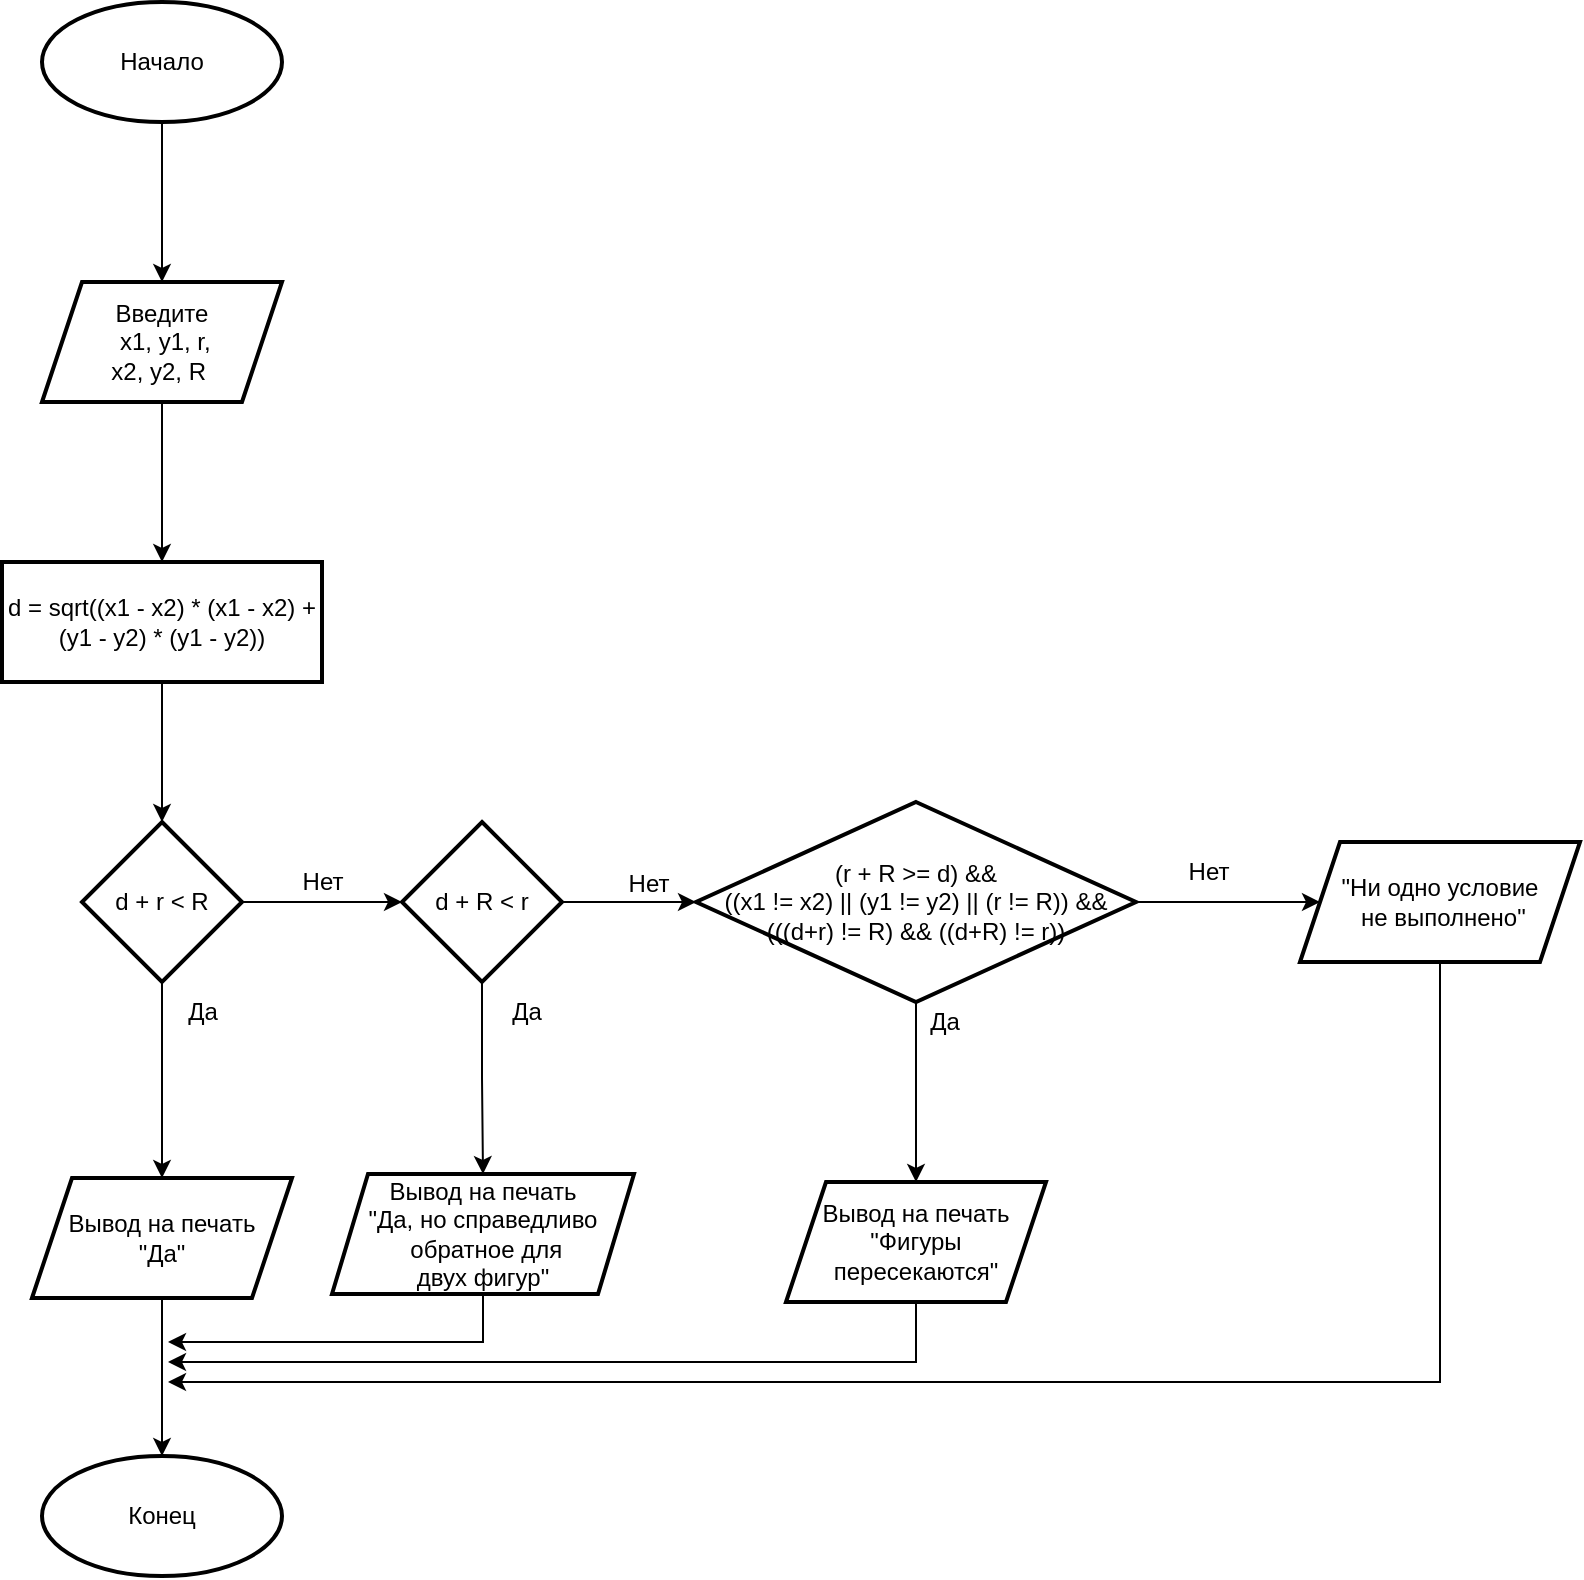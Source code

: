 <mxfile version="20.3.0" type="device"><diagram id="c9sqsC4oqhidvyj5ao9q" name="Страница 1"><mxGraphModel dx="1038" dy="649" grid="1" gridSize="10" guides="1" tooltips="1" connect="1" arrows="1" fold="1" page="1" pageScale="1" pageWidth="827" pageHeight="1169" math="0" shadow="0"><root><mxCell id="0"/><mxCell id="1" parent="0"/><mxCell id="6OvdAkrU-XaDS-LXTp7w-3" value="" style="edgeStyle=orthogonalEdgeStyle;rounded=0;orthogonalLoop=1;jettySize=auto;html=1;" parent="1" source="6OvdAkrU-XaDS-LXTp7w-1" target="6OvdAkrU-XaDS-LXTp7w-2" edge="1"><mxGeometry relative="1" as="geometry"/></mxCell><mxCell id="6OvdAkrU-XaDS-LXTp7w-1" value="Начало" style="strokeWidth=2;html=1;shape=mxgraph.flowchart.start_2;whiteSpace=wrap;" parent="1" vertex="1"><mxGeometry x="77" y="40" width="120" height="60" as="geometry"/></mxCell><mxCell id="6OvdAkrU-XaDS-LXTp7w-5" value="" style="edgeStyle=orthogonalEdgeStyle;rounded=0;orthogonalLoop=1;jettySize=auto;html=1;" parent="1" source="6OvdAkrU-XaDS-LXTp7w-2" target="6OvdAkrU-XaDS-LXTp7w-4" edge="1"><mxGeometry relative="1" as="geometry"/></mxCell><mxCell id="6OvdAkrU-XaDS-LXTp7w-2" value="Введите&lt;br&gt;&amp;nbsp;x1, y1, r, &lt;br&gt;x2, y2, R&amp;nbsp;" style="shape=parallelogram;perimeter=parallelogramPerimeter;whiteSpace=wrap;html=1;fixedSize=1;strokeWidth=2;" parent="1" vertex="1"><mxGeometry x="77" y="180" width="120" height="60" as="geometry"/></mxCell><mxCell id="6OvdAkrU-XaDS-LXTp7w-7" value="" style="edgeStyle=orthogonalEdgeStyle;rounded=0;orthogonalLoop=1;jettySize=auto;html=1;" parent="1" source="6OvdAkrU-XaDS-LXTp7w-4" target="6OvdAkrU-XaDS-LXTp7w-6" edge="1"><mxGeometry relative="1" as="geometry"/></mxCell><mxCell id="6OvdAkrU-XaDS-LXTp7w-4" value="d = sqrt((x1 - x2) * (x1 - x2) + (y1 - y2) * (y1 - y2))" style="whiteSpace=wrap;html=1;strokeWidth=2;" parent="1" vertex="1"><mxGeometry x="57" y="320" width="160" height="60" as="geometry"/></mxCell><mxCell id="6OvdAkrU-XaDS-LXTp7w-9" value="" style="edgeStyle=orthogonalEdgeStyle;rounded=0;orthogonalLoop=1;jettySize=auto;html=1;" parent="1" source="6OvdAkrU-XaDS-LXTp7w-6" target="6OvdAkrU-XaDS-LXTp7w-8" edge="1"><mxGeometry relative="1" as="geometry"/></mxCell><mxCell id="6OvdAkrU-XaDS-LXTp7w-19" value="" style="edgeStyle=orthogonalEdgeStyle;rounded=0;orthogonalLoop=1;jettySize=auto;html=1;" parent="1" source="6OvdAkrU-XaDS-LXTp7w-6" target="6OvdAkrU-XaDS-LXTp7w-18" edge="1"><mxGeometry relative="1" as="geometry"/></mxCell><mxCell id="6OvdAkrU-XaDS-LXTp7w-6" value="d + r &amp;lt; R" style="rhombus;whiteSpace=wrap;html=1;strokeWidth=2;" parent="1" vertex="1"><mxGeometry x="97" y="450" width="80" height="80" as="geometry"/></mxCell><mxCell id="6OvdAkrU-XaDS-LXTp7w-29" value="" style="edgeStyle=orthogonalEdgeStyle;rounded=0;orthogonalLoop=1;jettySize=auto;html=1;" parent="1" source="6OvdAkrU-XaDS-LXTp7w-8" target="6OvdAkrU-XaDS-LXTp7w-28" edge="1"><mxGeometry relative="1" as="geometry"/></mxCell><mxCell id="6OvdAkrU-XaDS-LXTp7w-8" value="Вывод на печать&lt;br&gt;&quot;Да&quot;" style="shape=parallelogram;perimeter=parallelogramPerimeter;whiteSpace=wrap;html=1;fixedSize=1;strokeWidth=2;" parent="1" vertex="1"><mxGeometry x="72" y="628" width="130" height="60" as="geometry"/></mxCell><mxCell id="6OvdAkrU-XaDS-LXTp7w-21" value="" style="edgeStyle=orthogonalEdgeStyle;rounded=0;orthogonalLoop=1;jettySize=auto;html=1;" parent="1" source="6OvdAkrU-XaDS-LXTp7w-18" target="6OvdAkrU-XaDS-LXTp7w-20" edge="1"><mxGeometry relative="1" as="geometry"/></mxCell><mxCell id="6OvdAkrU-XaDS-LXTp7w-23" value="" style="edgeStyle=orthogonalEdgeStyle;rounded=0;orthogonalLoop=1;jettySize=auto;html=1;" parent="1" source="6OvdAkrU-XaDS-LXTp7w-18" target="6OvdAkrU-XaDS-LXTp7w-22" edge="1"><mxGeometry relative="1" as="geometry"/></mxCell><mxCell id="6OvdAkrU-XaDS-LXTp7w-18" value="d + R &amp;lt; r" style="rhombus;whiteSpace=wrap;html=1;strokeWidth=2;" parent="1" vertex="1"><mxGeometry x="257" y="450" width="80" height="80" as="geometry"/></mxCell><mxCell id="6OvdAkrU-XaDS-LXTp7w-20" value="Вывод на печать&lt;br&gt;&quot;Да, но справедливо&lt;br&gt;&amp;nbsp;обратное для &lt;br&gt;двух фигур&quot;" style="shape=parallelogram;perimeter=parallelogramPerimeter;whiteSpace=wrap;html=1;fixedSize=1;strokeWidth=2;size=18;" parent="1" vertex="1"><mxGeometry x="222" y="626" width="151" height="60" as="geometry"/></mxCell><mxCell id="6OvdAkrU-XaDS-LXTp7w-25" value="" style="edgeStyle=orthogonalEdgeStyle;rounded=0;orthogonalLoop=1;jettySize=auto;html=1;" parent="1" source="6OvdAkrU-XaDS-LXTp7w-22" target="6OvdAkrU-XaDS-LXTp7w-24" edge="1"><mxGeometry relative="1" as="geometry"/></mxCell><mxCell id="6OvdAkrU-XaDS-LXTp7w-27" value="" style="edgeStyle=orthogonalEdgeStyle;rounded=0;orthogonalLoop=1;jettySize=auto;html=1;" parent="1" source="6OvdAkrU-XaDS-LXTp7w-22" target="6OvdAkrU-XaDS-LXTp7w-26" edge="1"><mxGeometry relative="1" as="geometry"/></mxCell><mxCell id="6OvdAkrU-XaDS-LXTp7w-22" value="(r + R &amp;gt;= d) &amp;amp;&amp;amp; &lt;br&gt;((x1 != x2) || (y1 != y2) || (r != R)) &amp;amp;&amp;amp; (((d+r) != R) &amp;amp;&amp;amp; ((d+R) != r))" style="rhombus;whiteSpace=wrap;html=1;strokeWidth=2;" parent="1" vertex="1"><mxGeometry x="404" y="440" width="220" height="100" as="geometry"/></mxCell><mxCell id="6OvdAkrU-XaDS-LXTp7w-24" value="Вывод на печать&lt;br&gt;&quot;Фигуры пересекаются&quot;" style="shape=parallelogram;perimeter=parallelogramPerimeter;whiteSpace=wrap;html=1;fixedSize=1;strokeWidth=2;" parent="1" vertex="1"><mxGeometry x="449" y="630" width="130" height="60" as="geometry"/></mxCell><mxCell id="6OvdAkrU-XaDS-LXTp7w-26" value="&quot;Ни одно условие&lt;br&gt;&amp;nbsp;не выполнено&quot;" style="shape=parallelogram;perimeter=parallelogramPerimeter;whiteSpace=wrap;html=1;fixedSize=1;strokeWidth=2;" parent="1" vertex="1"><mxGeometry x="706" y="460" width="140" height="60" as="geometry"/></mxCell><mxCell id="6OvdAkrU-XaDS-LXTp7w-28" value="Конец" style="ellipse;whiteSpace=wrap;html=1;strokeWidth=2;" parent="1" vertex="1"><mxGeometry x="77" y="767" width="120" height="60" as="geometry"/></mxCell><mxCell id="6OvdAkrU-XaDS-LXTp7w-30" value="Да" style="text;html=1;resizable=0;autosize=1;align=center;verticalAlign=middle;points=[];fillColor=none;strokeColor=none;rounded=0;" parent="1" vertex="1"><mxGeometry x="137" y="530" width="40" height="30" as="geometry"/></mxCell><mxCell id="6OvdAkrU-XaDS-LXTp7w-31" value="Да" style="text;html=1;resizable=0;autosize=1;align=center;verticalAlign=middle;points=[];fillColor=none;strokeColor=none;rounded=0;" parent="1" vertex="1"><mxGeometry x="299" y="530" width="40" height="30" as="geometry"/></mxCell><mxCell id="6OvdAkrU-XaDS-LXTp7w-32" value="" style="endArrow=classic;html=1;rounded=0;exitX=0.5;exitY=1;exitDx=0;exitDy=0;" parent="1" source="6OvdAkrU-XaDS-LXTp7w-26" edge="1"><mxGeometry width="50" height="50" relative="1" as="geometry"><mxPoint x="660" y="600" as="sourcePoint"/><mxPoint x="140" y="730" as="targetPoint"/><Array as="points"><mxPoint x="776" y="730"/></Array></mxGeometry></mxCell><mxCell id="6OvdAkrU-XaDS-LXTp7w-33" value="" style="endArrow=classic;html=1;rounded=0;exitX=0.5;exitY=1;exitDx=0;exitDy=0;edgeStyle=orthogonalEdgeStyle;" parent="1" source="6OvdAkrU-XaDS-LXTp7w-20" edge="1"><mxGeometry width="50" height="50" relative="1" as="geometry"><mxPoint x="272" y="760" as="sourcePoint"/><mxPoint x="140" y="710" as="targetPoint"/><Array as="points"><mxPoint x="297" y="710"/></Array></mxGeometry></mxCell><mxCell id="6OvdAkrU-XaDS-LXTp7w-34" value="" style="endArrow=classic;html=1;rounded=0;exitX=0.5;exitY=1;exitDx=0;exitDy=0;" parent="1" source="6OvdAkrU-XaDS-LXTp7w-24" edge="1"><mxGeometry width="50" height="50" relative="1" as="geometry"><mxPoint x="450" y="770" as="sourcePoint"/><mxPoint x="140" y="720" as="targetPoint"/><Array as="points"><mxPoint x="514" y="720"/><mxPoint x="320" y="720"/></Array></mxGeometry></mxCell><mxCell id="6OvdAkrU-XaDS-LXTp7w-35" value="Нет" style="text;html=1;resizable=0;autosize=1;align=center;verticalAlign=middle;points=[];fillColor=none;strokeColor=none;rounded=0;" parent="1" vertex="1"><mxGeometry x="197" y="465" width="40" height="30" as="geometry"/></mxCell><mxCell id="6OvdAkrU-XaDS-LXTp7w-36" value="Нет" style="text;html=1;resizable=0;autosize=1;align=center;verticalAlign=middle;points=[];fillColor=none;strokeColor=none;rounded=0;" parent="1" vertex="1"><mxGeometry x="360" y="466" width="40" height="30" as="geometry"/></mxCell><mxCell id="6OvdAkrU-XaDS-LXTp7w-40" value="Нет" style="text;html=1;resizable=0;autosize=1;align=center;verticalAlign=middle;points=[];fillColor=none;strokeColor=none;rounded=0;" parent="1" vertex="1"><mxGeometry x="640" y="460" width="40" height="30" as="geometry"/></mxCell><mxCell id="6OvdAkrU-XaDS-LXTp7w-41" value="Да" style="text;html=1;resizable=0;autosize=1;align=center;verticalAlign=middle;points=[];fillColor=none;strokeColor=none;rounded=0;" parent="1" vertex="1"><mxGeometry x="508" y="535" width="40" height="30" as="geometry"/></mxCell></root></mxGraphModel></diagram></mxfile>
